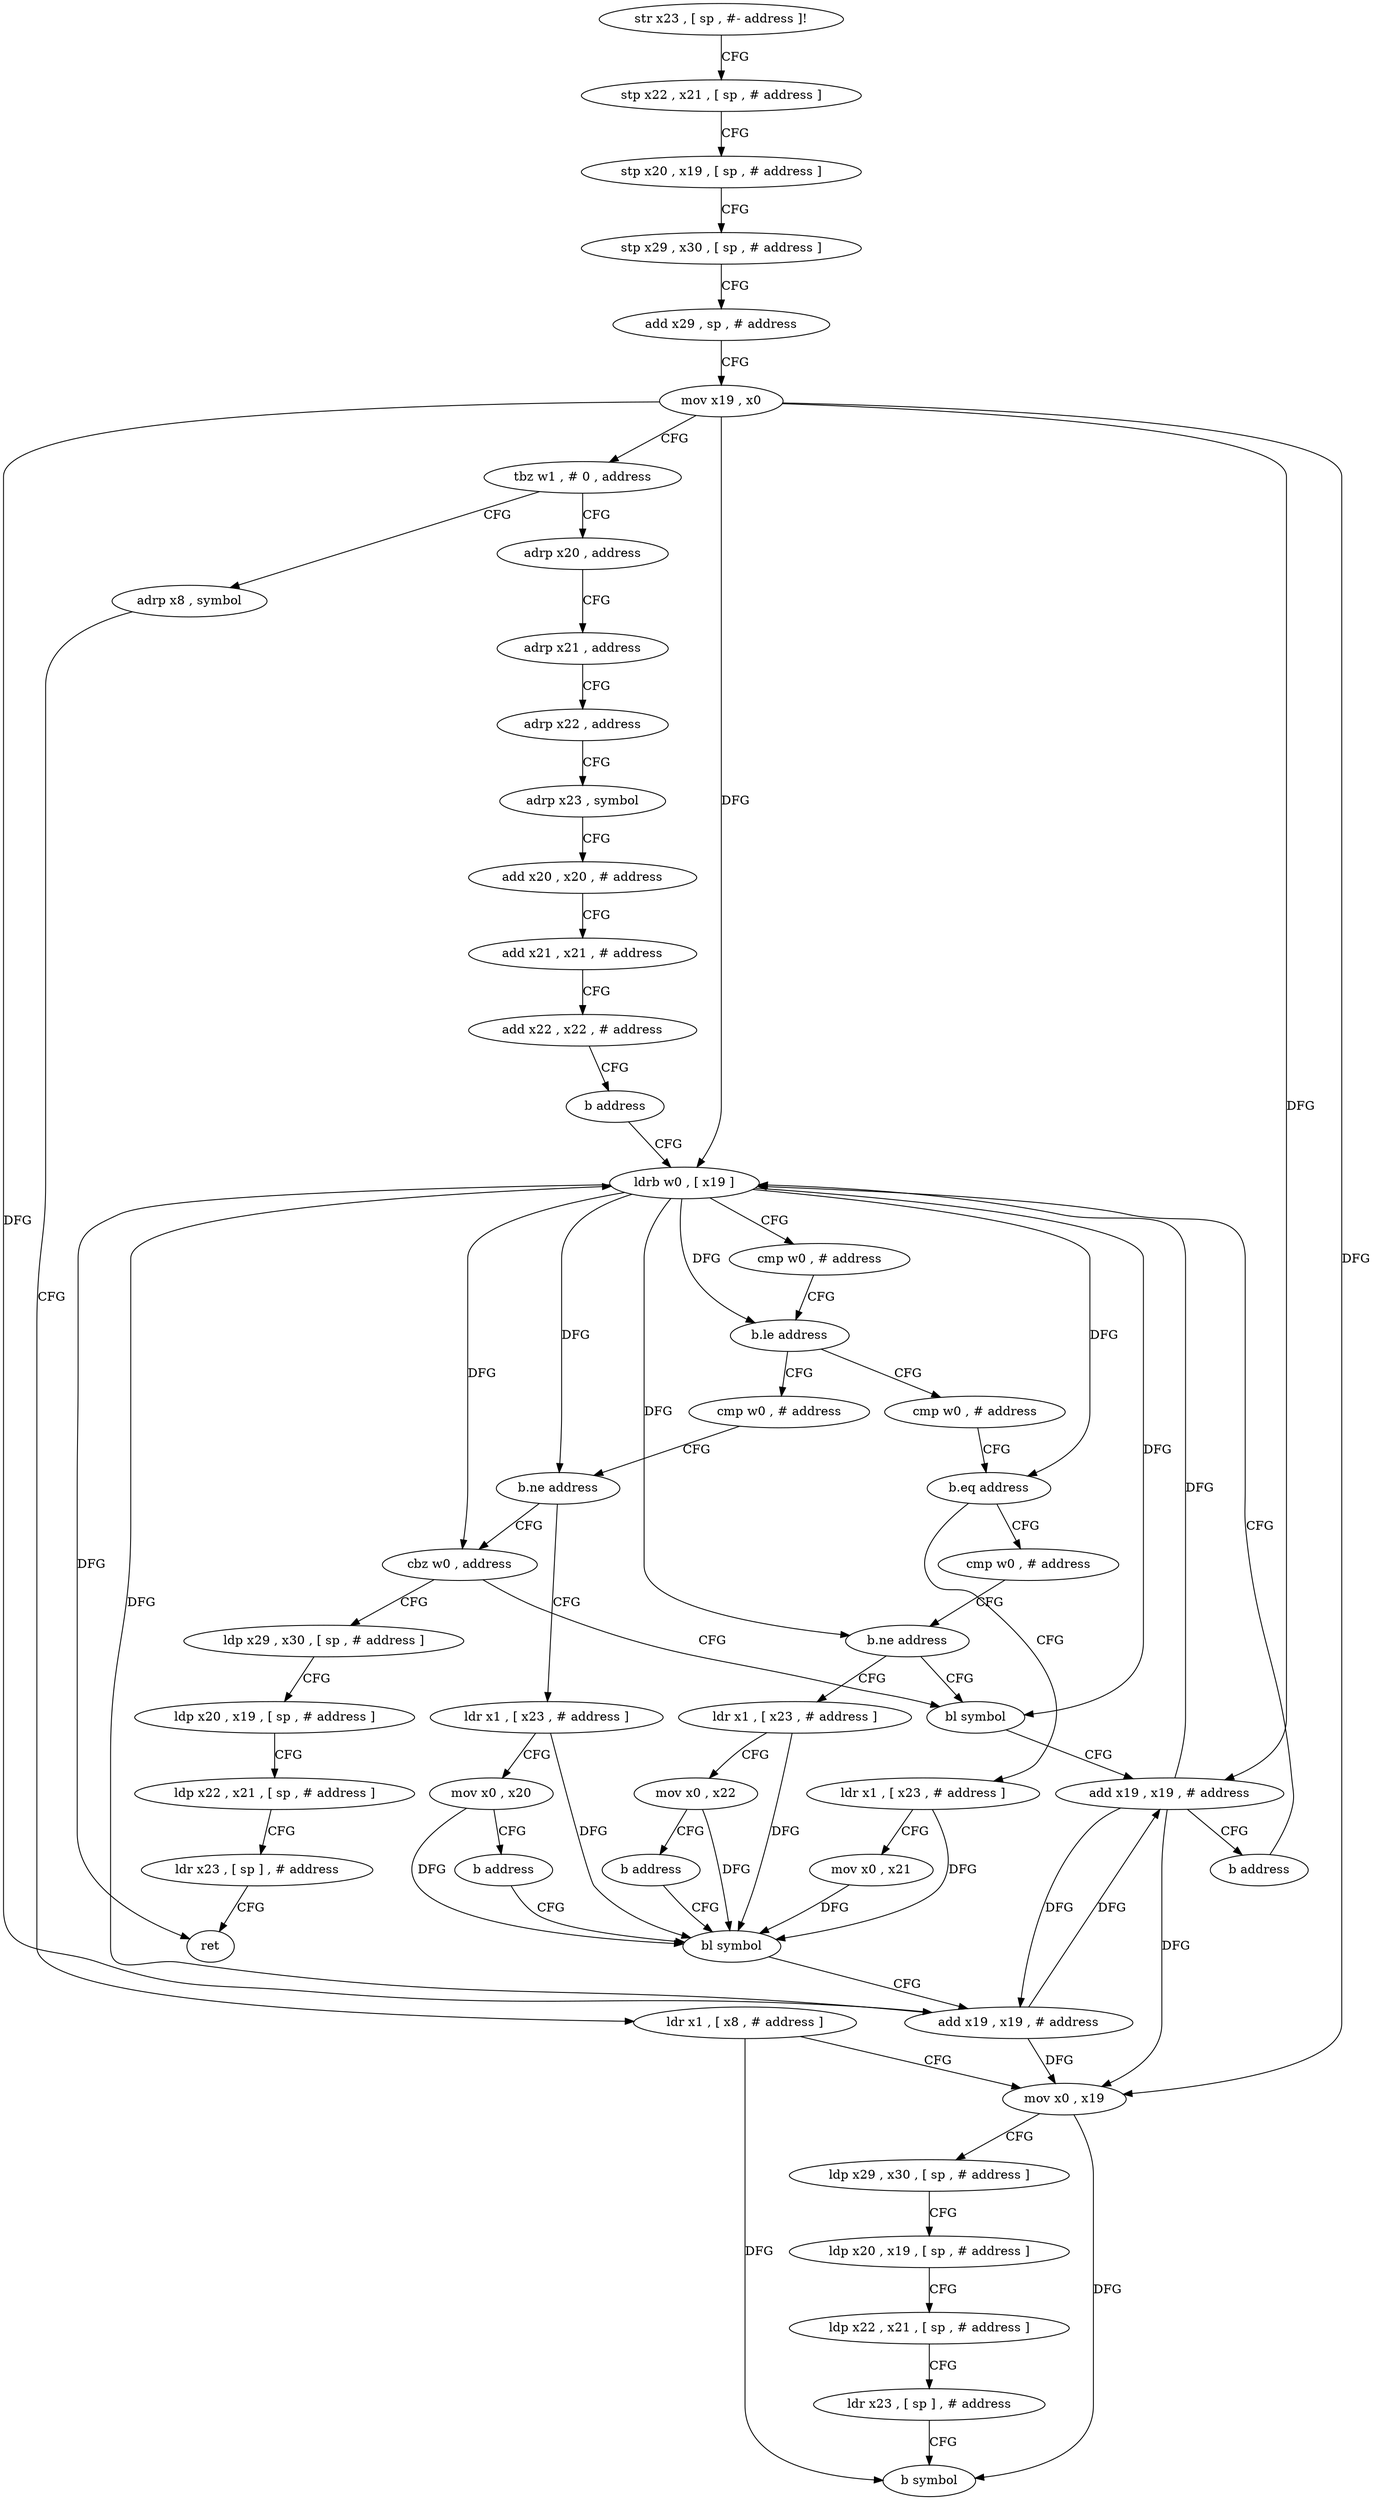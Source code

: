 digraph "func" {
"4206652" [label = "str x23 , [ sp , #- address ]!" ]
"4206656" [label = "stp x22 , x21 , [ sp , # address ]" ]
"4206660" [label = "stp x20 , x19 , [ sp , # address ]" ]
"4206664" [label = "stp x29 , x30 , [ sp , # address ]" ]
"4206668" [label = "add x29 , sp , # address" ]
"4206672" [label = "mov x19 , x0" ]
"4206676" [label = "tbz w1 , # 0 , address" ]
"4206804" [label = "adrp x8 , symbol" ]
"4206680" [label = "adrp x20 , address" ]
"4206808" [label = "ldr x1 , [ x8 , # address ]" ]
"4206812" [label = "mov x0 , x19" ]
"4206816" [label = "ldp x29 , x30 , [ sp , # address ]" ]
"4206820" [label = "ldp x20 , x19 , [ sp , # address ]" ]
"4206824" [label = "ldp x22 , x21 , [ sp , # address ]" ]
"4206828" [label = "ldr x23 , [ sp ] , # address" ]
"4206832" [label = "b symbol" ]
"4206684" [label = "adrp x21 , address" ]
"4206688" [label = "adrp x22 , address" ]
"4206692" [label = "adrp x23 , symbol" ]
"4206696" [label = "add x20 , x20 , # address" ]
"4206700" [label = "add x21 , x21 , # address" ]
"4206704" [label = "add x22 , x22 , # address" ]
"4206708" [label = "b address" ]
"4206728" [label = "ldrb w0 , [ x19 ]" ]
"4206732" [label = "cmp w0 , # address" ]
"4206736" [label = "b.le address" ]
"4206768" [label = "cmp w0 , # address" ]
"4206740" [label = "cmp w0 , # address" ]
"4206772" [label = "b.ne address" ]
"4206788" [label = "cbz w0 , address" ]
"4206776" [label = "ldr x1 , [ x23 , # address ]" ]
"4206744" [label = "b.eq address" ]
"4206712" [label = "ldr x1 , [ x23 , # address ]" ]
"4206748" [label = "cmp w0 , # address" ]
"4206836" [label = "ldp x29 , x30 , [ sp , # address ]" ]
"4206792" [label = "bl symbol" ]
"4206780" [label = "mov x0 , x20" ]
"4206784" [label = "b address" ]
"4206720" [label = "bl symbol" ]
"4206716" [label = "mov x0 , x21" ]
"4206752" [label = "b.ne address" ]
"4206756" [label = "ldr x1 , [ x23 , # address ]" ]
"4206840" [label = "ldp x20 , x19 , [ sp , # address ]" ]
"4206844" [label = "ldp x22 , x21 , [ sp , # address ]" ]
"4206848" [label = "ldr x23 , [ sp ] , # address" ]
"4206852" [label = "ret" ]
"4206796" [label = "add x19 , x19 , # address" ]
"4206800" [label = "b address" ]
"4206724" [label = "add x19 , x19 , # address" ]
"4206760" [label = "mov x0 , x22" ]
"4206764" [label = "b address" ]
"4206652" -> "4206656" [ label = "CFG" ]
"4206656" -> "4206660" [ label = "CFG" ]
"4206660" -> "4206664" [ label = "CFG" ]
"4206664" -> "4206668" [ label = "CFG" ]
"4206668" -> "4206672" [ label = "CFG" ]
"4206672" -> "4206676" [ label = "CFG" ]
"4206672" -> "4206812" [ label = "DFG" ]
"4206672" -> "4206728" [ label = "DFG" ]
"4206672" -> "4206796" [ label = "DFG" ]
"4206672" -> "4206724" [ label = "DFG" ]
"4206676" -> "4206804" [ label = "CFG" ]
"4206676" -> "4206680" [ label = "CFG" ]
"4206804" -> "4206808" [ label = "CFG" ]
"4206680" -> "4206684" [ label = "CFG" ]
"4206808" -> "4206812" [ label = "CFG" ]
"4206808" -> "4206832" [ label = "DFG" ]
"4206812" -> "4206816" [ label = "CFG" ]
"4206812" -> "4206832" [ label = "DFG" ]
"4206816" -> "4206820" [ label = "CFG" ]
"4206820" -> "4206824" [ label = "CFG" ]
"4206824" -> "4206828" [ label = "CFG" ]
"4206828" -> "4206832" [ label = "CFG" ]
"4206684" -> "4206688" [ label = "CFG" ]
"4206688" -> "4206692" [ label = "CFG" ]
"4206692" -> "4206696" [ label = "CFG" ]
"4206696" -> "4206700" [ label = "CFG" ]
"4206700" -> "4206704" [ label = "CFG" ]
"4206704" -> "4206708" [ label = "CFG" ]
"4206708" -> "4206728" [ label = "CFG" ]
"4206728" -> "4206732" [ label = "CFG" ]
"4206728" -> "4206736" [ label = "DFG" ]
"4206728" -> "4206772" [ label = "DFG" ]
"4206728" -> "4206744" [ label = "DFG" ]
"4206728" -> "4206788" [ label = "DFG" ]
"4206728" -> "4206752" [ label = "DFG" ]
"4206728" -> "4206852" [ label = "DFG" ]
"4206728" -> "4206792" [ label = "DFG" ]
"4206732" -> "4206736" [ label = "CFG" ]
"4206736" -> "4206768" [ label = "CFG" ]
"4206736" -> "4206740" [ label = "CFG" ]
"4206768" -> "4206772" [ label = "CFG" ]
"4206740" -> "4206744" [ label = "CFG" ]
"4206772" -> "4206788" [ label = "CFG" ]
"4206772" -> "4206776" [ label = "CFG" ]
"4206788" -> "4206836" [ label = "CFG" ]
"4206788" -> "4206792" [ label = "CFG" ]
"4206776" -> "4206780" [ label = "CFG" ]
"4206776" -> "4206720" [ label = "DFG" ]
"4206744" -> "4206712" [ label = "CFG" ]
"4206744" -> "4206748" [ label = "CFG" ]
"4206712" -> "4206716" [ label = "CFG" ]
"4206712" -> "4206720" [ label = "DFG" ]
"4206748" -> "4206752" [ label = "CFG" ]
"4206836" -> "4206840" [ label = "CFG" ]
"4206792" -> "4206796" [ label = "CFG" ]
"4206780" -> "4206784" [ label = "CFG" ]
"4206780" -> "4206720" [ label = "DFG" ]
"4206784" -> "4206720" [ label = "CFG" ]
"4206720" -> "4206724" [ label = "CFG" ]
"4206716" -> "4206720" [ label = "DFG" ]
"4206752" -> "4206792" [ label = "CFG" ]
"4206752" -> "4206756" [ label = "CFG" ]
"4206756" -> "4206760" [ label = "CFG" ]
"4206756" -> "4206720" [ label = "DFG" ]
"4206840" -> "4206844" [ label = "CFG" ]
"4206844" -> "4206848" [ label = "CFG" ]
"4206848" -> "4206852" [ label = "CFG" ]
"4206796" -> "4206800" [ label = "CFG" ]
"4206796" -> "4206812" [ label = "DFG" ]
"4206796" -> "4206728" [ label = "DFG" ]
"4206796" -> "4206724" [ label = "DFG" ]
"4206800" -> "4206728" [ label = "CFG" ]
"4206724" -> "4206728" [ label = "DFG" ]
"4206724" -> "4206812" [ label = "DFG" ]
"4206724" -> "4206796" [ label = "DFG" ]
"4206760" -> "4206764" [ label = "CFG" ]
"4206760" -> "4206720" [ label = "DFG" ]
"4206764" -> "4206720" [ label = "CFG" ]
}
